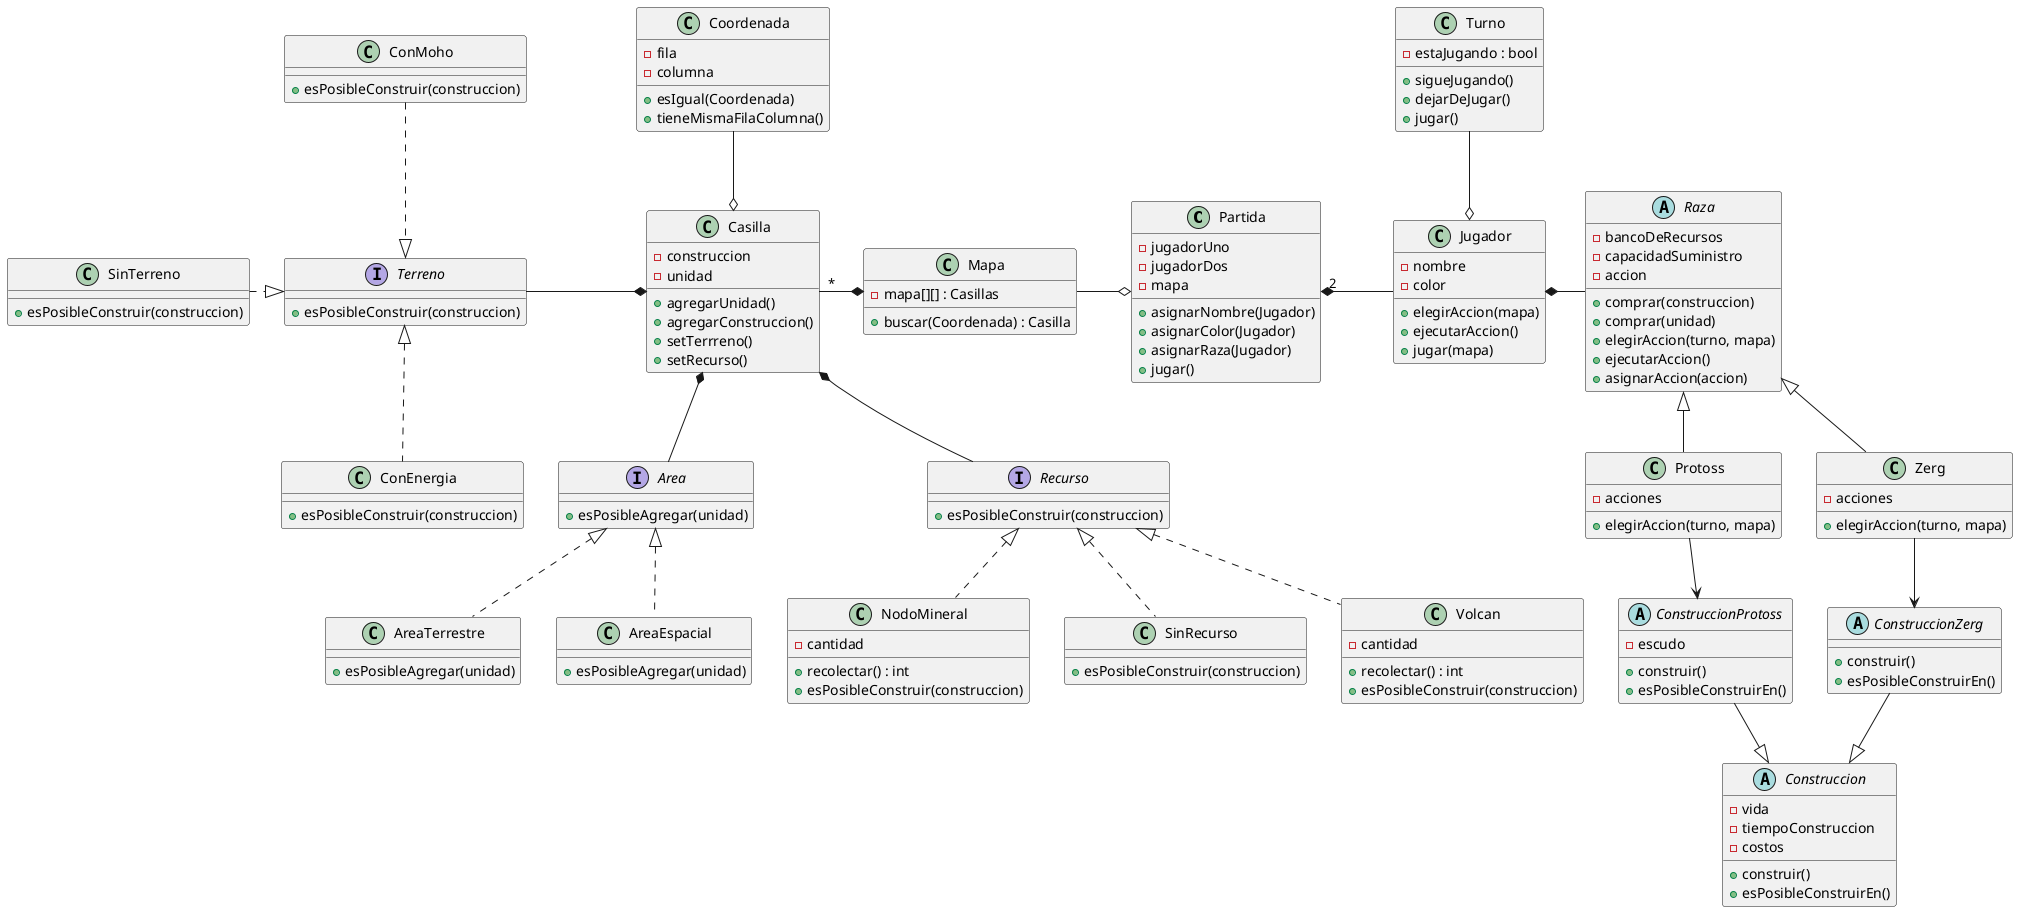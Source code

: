 @startuml
'https://plantuml.com/class-diagram

class Partida {
    - jugadorUno
    - jugadorDos
    - mapa

    + asignarNombre(Jugador)
    + asignarColor(Jugador)
    + asignarRaza(Jugador)
    + jugar()
}

class Jugador {
    - nombre
    - color

    + elegirAccion(mapa)
    + ejecutarAccion()
    + jugar(mapa)
}

abstract class Raza {
    - bancoDeRecursos
    - capacidadSuministro
    - accion

    + comprar(construccion)
    + comprar(unidad)
    + elegirAccion(turno, mapa)
    + ejecutarAccion()
    + asignarAccion(accion)
}

class Zerg {
    - acciones
    + elegirAccion(turno, mapa)
}

class Protoss {
    - acciones
    + elegirAccion(turno, mapa)
}

abstract class Construccion {
    - vida
    - tiempoConstruccion
    - costos
    + construir()
    + esPosibleConstruirEn()
}

abstract class ConstruccionZerg {
    + construir()
    + esPosibleConstruirEn()
}

abstract class ConstruccionProtoss {
    - escudo
    + construir()
    + esPosibleConstruirEn()
}

class Mapa {
    - mapa[][] : Casillas

    + buscar(Coordenada) : Casilla
}

class Casilla {

    - construccion
    - unidad

    + agregarUnidad()
    + agregarConstruccion()
    + setTerrreno()
    + setRecurso()
}

class Coordenada {
    - fila
    - columna

    +esIgual(Coordenada)
    +tieneMismaFilaColumna()
}

class SinRecurso {
    + esPosibleConstruir(construccion)
}

interface Terreno {
    + esPosibleConstruir(construccion)
}

class ConMoho {
    + esPosibleConstruir(construccion)
}

class ConEnergia {
    + esPosibleConstruir(construccion)
}

class SinTerreno {
    + esPosibleConstruir(construccion)
}

class Volcan {
    - cantidad
    + recolectar() : int
    + esPosibleConstruir(construccion)
}

class NodoMineral {
    - cantidad
    + recolectar() : int
    + esPosibleConstruir(construccion)
}

class Turno {
    - estaJugando : bool
    +sigueJugando()
    +dejarDeJugar()
    +jugar()

}

interface Recurso {
    + esPosibleConstruir(construccion)
}


Partida "2" *- Jugador
Mapa -o Partida
Jugador o-up- Turno

Jugador *- Raza
Raza <|-- Zerg
Raza <|-- Protoss

Zerg --> ConstruccionZerg
Protoss --> ConstruccionProtoss
ConstruccionProtoss --|> Construccion
ConstruccionZerg --|> Construccion

Casilla "*" -* Mapa
Terreno -* Casilla
Coordenada --o Casilla
Casilla *-- Recurso

Recurso <|.. Volcan
Recurso <|.. NodoMineral
Recurso <|.. SinRecurso

ConMoho ..|> Terreno
Terreno <|.. ConEnergia
SinTerreno .|> Terreno

interface Area{
 +esPosibleAgregar(unidad)
}
class AreaTerrestre{
+esPosibleAgregar(unidad)
}
class AreaEspacial{
+esPosibleAgregar(unidad)
}

Casilla *-- Area
Area <|.. AreaTerrestre
Area <|.. AreaEspacial



@enduml